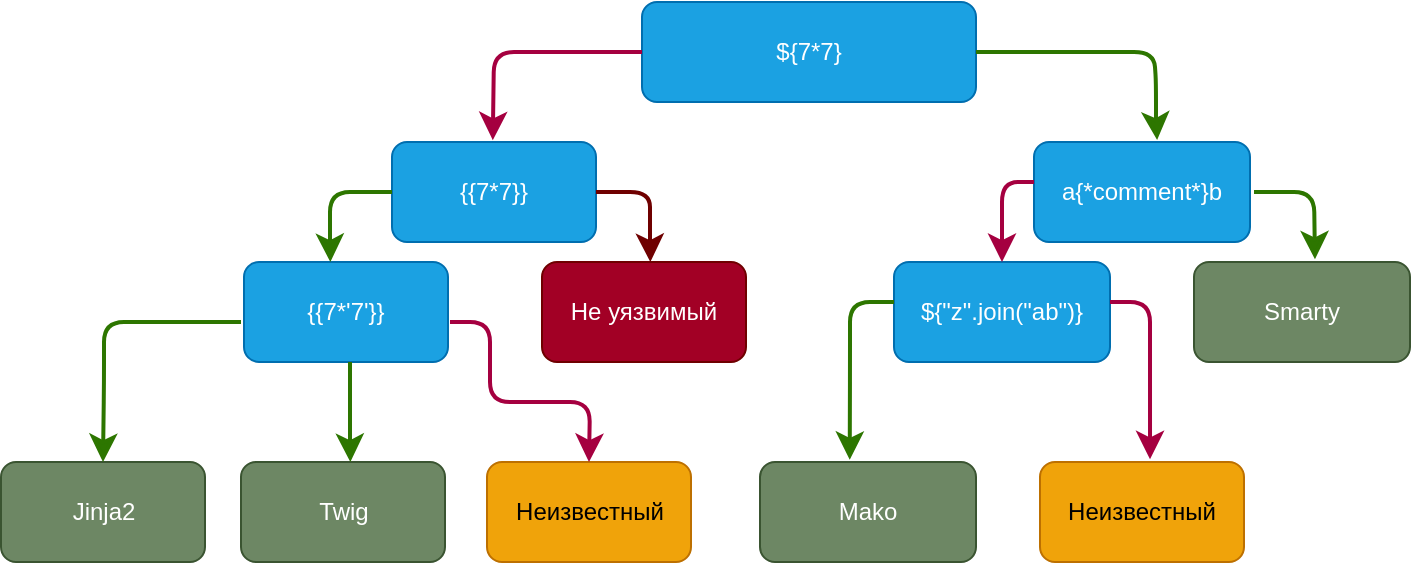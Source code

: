 <mxfile>
    <diagram id="fECts557okDQ3qRtLXVx" name="Страница 1">
        <mxGraphModel dx="124" dy="77" grid="1" gridSize="10" guides="1" tooltips="1" connect="1" arrows="1" fold="1" page="1" pageScale="1" pageWidth="827" pageHeight="1169" math="0" shadow="0">
            <root>
                <mxCell id="0"/>
                <mxCell id="1" parent="0"/>
                <mxCell id="2" value="${7*7}" style="rounded=1;whiteSpace=wrap;fillColor=#1ba1e2;fontColor=#ffffff;strokeColor=#006EAF;" parent="1" vertex="1">
                    <mxGeometry x="384" y="120" width="167" height="50" as="geometry"/>
                </mxCell>
                <mxCell id="37" value="" style="endArrow=classic;html=1;endSize=8;startSize=8;jumpSize=7;strokeWidth=2;rounded=1;exitX=1;exitY=0.5;exitDx=0;exitDy=0;fillColor=#60a917;strokeColor=#2D7600;entryX=0.57;entryY=-0.02;entryDx=0;entryDy=0;entryPerimeter=0;" edge="1" parent="1" source="2" target="38">
                    <mxGeometry width="50" height="50" relative="1" as="geometry">
                        <mxPoint x="570" y="140" as="sourcePoint"/>
                        <mxPoint x="630" y="180" as="targetPoint"/>
                        <Array as="points">
                            <mxPoint x="640" y="145"/>
                            <mxPoint x="641" y="160"/>
                            <mxPoint x="641" y="180"/>
                        </Array>
                    </mxGeometry>
                </mxCell>
                <mxCell id="38" value="a{*comment*}b" style="rounded=1;whiteSpace=wrap;fillColor=#1ba1e2;fontColor=#ffffff;strokeColor=#006EAF;" vertex="1" parent="1">
                    <mxGeometry x="580" y="190" width="108" height="50" as="geometry"/>
                </mxCell>
                <mxCell id="39" value="{{7*7}}" style="rounded=1;whiteSpace=wrap;fillColor=#1ba1e2;fontColor=#ffffff;strokeColor=#006EAF;" vertex="1" parent="1">
                    <mxGeometry x="259" y="190" width="102" height="50" as="geometry"/>
                </mxCell>
                <mxCell id="40" value="" style="endArrow=classic;html=1;endSize=8;startSize=8;jumpSize=7;strokeWidth=2;rounded=1;entryX=0.494;entryY=-0.018;entryDx=0;entryDy=0;fillColor=#d80073;strokeColor=#A50040;exitX=0;exitY=0.5;exitDx=0;exitDy=0;entryPerimeter=0;" edge="1" parent="1" source="2" target="39">
                    <mxGeometry width="50" height="50" relative="1" as="geometry">
                        <mxPoint x="318" y="145" as="sourcePoint"/>
                        <mxPoint x="231.18" y="190.0" as="targetPoint"/>
                        <Array as="points">
                            <mxPoint x="310" y="145"/>
                        </Array>
                    </mxGeometry>
                </mxCell>
                <mxCell id="43" value="{{7*'7'}}" style="rounded=1;whiteSpace=wrap;fillColor=#1ba1e2;fontColor=#ffffff;strokeColor=#006EAF;" vertex="1" parent="1">
                    <mxGeometry x="185" y="250" width="102" height="50" as="geometry"/>
                </mxCell>
                <mxCell id="44" value="Не уязвимый" style="rounded=1;whiteSpace=wrap;fillColor=#a20025;fontColor=#ffffff;strokeColor=#6F0000;" vertex="1" parent="1">
                    <mxGeometry x="334" y="250" width="102" height="50" as="geometry"/>
                </mxCell>
                <mxCell id="45" value="" style="endArrow=classic;html=1;endSize=8;startSize=8;jumpSize=7;strokeWidth=2;rounded=1;exitX=0;exitY=0.5;exitDx=0;exitDy=0;entryX=0.54;entryY=0.003;entryDx=0;entryDy=0;entryPerimeter=0;fillColor=#60a917;strokeColor=#2D7600;" edge="1" parent="1" source="39">
                    <mxGeometry width="50" height="50" relative="1" as="geometry">
                        <mxPoint x="138" y="204.85" as="sourcePoint"/>
                        <mxPoint x="228.18" y="250.0" as="targetPoint"/>
                        <Array as="points">
                            <mxPoint x="228" y="215"/>
                            <mxPoint x="228" y="239.85"/>
                        </Array>
                    </mxGeometry>
                </mxCell>
                <mxCell id="46" value="" style="endArrow=classic;html=1;endSize=8;startSize=8;jumpSize=7;strokeWidth=2;rounded=1;exitX=1;exitY=0.5;exitDx=0;exitDy=0;entryX=0.54;entryY=0.003;entryDx=0;entryDy=0;entryPerimeter=0;fillColor=#a20025;strokeColor=#6F0000;" edge="1" parent="1" source="39">
                    <mxGeometry width="50" height="50" relative="1" as="geometry">
                        <mxPoint x="298" y="204.85" as="sourcePoint"/>
                        <mxPoint x="388.18" y="250.0" as="targetPoint"/>
                        <Array as="points">
                            <mxPoint x="388" y="215"/>
                            <mxPoint x="388" y="230"/>
                            <mxPoint x="388" y="239.85"/>
                        </Array>
                    </mxGeometry>
                </mxCell>
                <mxCell id="47" value="Jinja2" style="rounded=1;whiteSpace=wrap;fillColor=#6d8764;fontColor=#ffffff;strokeColor=#3A5431;" vertex="1" parent="1">
                    <mxGeometry x="63.5" y="350" width="102" height="50" as="geometry"/>
                </mxCell>
                <mxCell id="48" value="Twig" style="rounded=1;whiteSpace=wrap;fillColor=#6d8764;fontColor=#ffffff;strokeColor=#3A5431;" vertex="1" parent="1">
                    <mxGeometry x="183.5" y="350" width="102" height="50" as="geometry"/>
                </mxCell>
                <mxCell id="49" value="Неизвестный" style="rounded=1;whiteSpace=wrap;fillColor=#f0a30a;fontColor=#000000;strokeColor=#BD7000;" vertex="1" parent="1">
                    <mxGeometry x="306.5" y="350" width="102" height="50" as="geometry"/>
                </mxCell>
                <mxCell id="50" value="" style="endArrow=classic;html=1;endSize=8;startSize=8;jumpSize=7;strokeWidth=2;rounded=1;exitX=0;exitY=0.5;exitDx=0;exitDy=0;entryX=0.5;entryY=0;entryDx=0;entryDy=0;fillColor=#60a917;strokeColor=#2D7600;" edge="1" parent="1" target="47">
                    <mxGeometry width="50" height="50" relative="1" as="geometry">
                        <mxPoint x="183.5" y="280" as="sourcePoint"/>
                        <mxPoint x="152.68" y="315" as="targetPoint"/>
                        <Array as="points">
                            <mxPoint x="115" y="280"/>
                            <mxPoint x="115" y="310"/>
                        </Array>
                    </mxGeometry>
                </mxCell>
                <mxCell id="51" value="" style="endArrow=classic;html=1;endSize=8;startSize=8;jumpSize=7;strokeWidth=2;rounded=1;entryX=0.54;entryY=0.003;entryDx=0;entryDy=0;entryPerimeter=0;fillColor=#60a917;strokeColor=#2D7600;" edge="1" parent="1">
                    <mxGeometry width="50" height="50" relative="1" as="geometry">
                        <mxPoint x="238" y="300" as="sourcePoint"/>
                        <mxPoint x="238.18" y="350" as="targetPoint"/>
                        <Array as="points">
                            <mxPoint x="238" y="315"/>
                            <mxPoint x="238" y="339.85"/>
                        </Array>
                    </mxGeometry>
                </mxCell>
                <mxCell id="52" value="" style="endArrow=classic;html=1;endSize=8;startSize=8;jumpSize=7;strokeWidth=2;rounded=1;entryX=0.5;entryY=0;entryDx=0;entryDy=0;fillColor=#d80073;strokeColor=#A50040;" edge="1" parent="1" target="49">
                    <mxGeometry width="50" height="50" relative="1" as="geometry">
                        <mxPoint x="288" y="280" as="sourcePoint"/>
                        <mxPoint x="450" y="385" as="targetPoint"/>
                        <Array as="points">
                            <mxPoint x="308" y="280"/>
                            <mxPoint x="308" y="320"/>
                            <mxPoint x="358" y="320"/>
                        </Array>
                    </mxGeometry>
                </mxCell>
                <mxCell id="53" value="Smarty" style="rounded=1;whiteSpace=wrap;fillColor=#6d8764;fontColor=#ffffff;strokeColor=#3A5431;" vertex="1" parent="1">
                    <mxGeometry x="660" y="250" width="108" height="50" as="geometry"/>
                </mxCell>
                <mxCell id="54" value="" style="endArrow=classic;html=1;endSize=8;startSize=8;jumpSize=7;strokeWidth=2;rounded=1;exitX=1;exitY=0.5;exitDx=0;exitDy=0;entryX=0.56;entryY=-0.027;entryDx=0;entryDy=0;fillColor=#60a917;strokeColor=#2D7600;entryPerimeter=0;" edge="1" parent="1" target="53">
                    <mxGeometry width="50" height="50" relative="1" as="geometry">
                        <mxPoint x="690" y="215" as="sourcePoint"/>
                        <mxPoint x="717.18" y="250" as="targetPoint"/>
                        <Array as="points">
                            <mxPoint x="720" y="215"/>
                        </Array>
                    </mxGeometry>
                </mxCell>
                <mxCell id="55" value="${&quot;z&quot;.join(&quot;ab&quot;)}" style="rounded=1;whiteSpace=wrap;fillColor=#1ba1e2;fontColor=#ffffff;strokeColor=#006EAF;" vertex="1" parent="1">
                    <mxGeometry x="510" y="250" width="108" height="50" as="geometry"/>
                </mxCell>
                <mxCell id="56" value="" style="endArrow=classic;html=1;endSize=8;startSize=8;jumpSize=7;strokeWidth=2;rounded=1;entryX=0.5;entryY=0;entryDx=0;entryDy=0;fillColor=#d80073;strokeColor=#A50040;exitX=0;exitY=0.5;exitDx=0;exitDy=0;" edge="1" parent="1" target="55">
                    <mxGeometry width="50" height="50" relative="1" as="geometry">
                        <mxPoint x="580" y="210" as="sourcePoint"/>
                        <mxPoint x="395.96" y="254.35" as="targetPoint"/>
                        <Array as="points">
                            <mxPoint x="564" y="210"/>
                        </Array>
                    </mxGeometry>
                </mxCell>
                <mxCell id="57" value="Mako" style="rounded=1;whiteSpace=wrap;fillColor=#6d8764;fontColor=#ffffff;strokeColor=#3A5431;" vertex="1" parent="1">
                    <mxGeometry x="443" y="350" width="108" height="50" as="geometry"/>
                </mxCell>
                <mxCell id="58" value="Неизвестный" style="rounded=1;whiteSpace=wrap;fillColor=#f0a30a;fontColor=#000000;strokeColor=#BD7000;" vertex="1" parent="1">
                    <mxGeometry x="583" y="350" width="102" height="50" as="geometry"/>
                </mxCell>
                <mxCell id="59" value="" style="endArrow=classic;html=1;endSize=8;startSize=8;jumpSize=7;strokeWidth=2;rounded=1;exitX=0;exitY=0.5;exitDx=0;exitDy=0;entryX=0.434;entryY=-0.022;entryDx=0;entryDy=0;fillColor=#60a917;strokeColor=#2D7600;entryPerimeter=0;" edge="1" parent="1">
                    <mxGeometry width="50" height="50" relative="1" as="geometry">
                        <mxPoint x="510" y="270" as="sourcePoint"/>
                        <mxPoint x="487.872" y="348.9" as="targetPoint"/>
                        <Array as="points">
                            <mxPoint x="488" y="270"/>
                            <mxPoint x="488" y="300"/>
                        </Array>
                    </mxGeometry>
                </mxCell>
                <mxCell id="60" value="" style="endArrow=classic;html=1;endSize=8;startSize=8;jumpSize=7;strokeWidth=2;rounded=1;entryX=0.559;entryY=-0.027;entryDx=0;entryDy=0;fillColor=#d80073;strokeColor=#A50040;entryPerimeter=0;" edge="1" parent="1">
                    <mxGeometry width="50" height="50" relative="1" as="geometry">
                        <mxPoint x="618" y="270" as="sourcePoint"/>
                        <mxPoint x="638.018" y="348.65" as="targetPoint"/>
                        <Array as="points">
                            <mxPoint x="638" y="270"/>
                        </Array>
                    </mxGeometry>
                </mxCell>
            </root>
        </mxGraphModel>
    </diagram>
</mxfile>